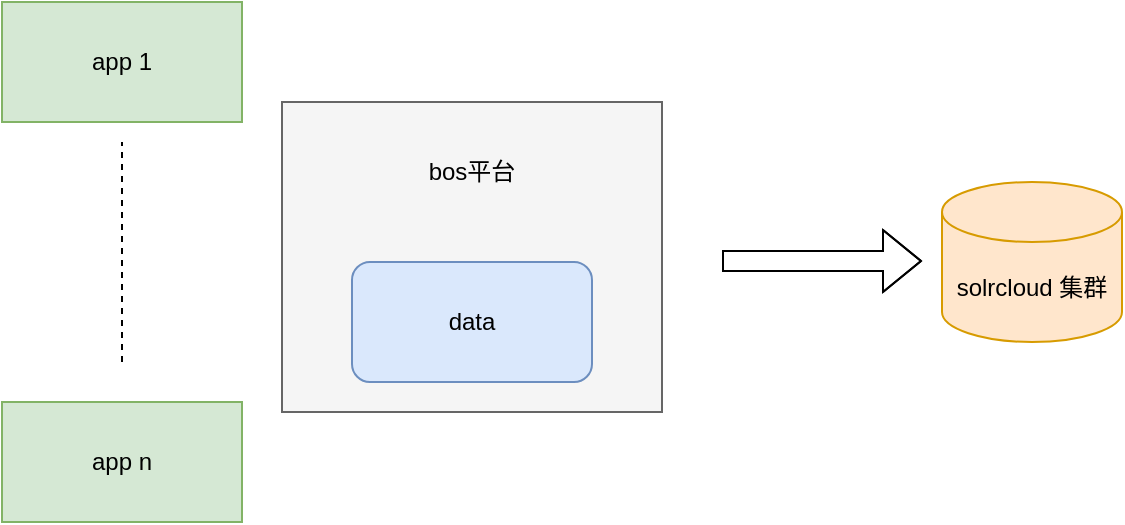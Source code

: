 <mxfile version="16.2.7" type="github">
  <diagram id="9c-g7NWSIIHrNL_tZPWi" name="Page-1">
    <mxGraphModel dx="946" dy="557" grid="1" gridSize="10" guides="1" tooltips="1" connect="1" arrows="1" fold="1" page="1" pageScale="1" pageWidth="827" pageHeight="1169" math="0" shadow="0">
      <root>
        <mxCell id="0" />
        <mxCell id="1" parent="0" />
        <mxCell id="YjAWKfuC1T67nVjEdTk0-1" value="app 1" style="rounded=0;whiteSpace=wrap;html=1;fillColor=#d5e8d4;strokeColor=#82b366;" vertex="1" parent="1">
          <mxGeometry x="60" y="160" width="120" height="60" as="geometry" />
        </mxCell>
        <mxCell id="YjAWKfuC1T67nVjEdTk0-4" value="app n" style="rounded=0;whiteSpace=wrap;html=1;fillColor=#d5e8d4;strokeColor=#82b366;" vertex="1" parent="1">
          <mxGeometry x="60" y="360" width="120" height="60" as="geometry" />
        </mxCell>
        <mxCell id="YjAWKfuC1T67nVjEdTk0-8" value="" style="shape=flexArrow;endArrow=classic;html=1;rounded=0;" edge="1" parent="1">
          <mxGeometry width="50" height="50" relative="1" as="geometry">
            <mxPoint x="420" y="289.5" as="sourcePoint" />
            <mxPoint x="520" y="289.5" as="targetPoint" />
            <Array as="points">
              <mxPoint x="490" y="289.5" />
            </Array>
          </mxGeometry>
        </mxCell>
        <mxCell id="YjAWKfuC1T67nVjEdTk0-9" value="solrcloud 集群" style="shape=cylinder3;whiteSpace=wrap;html=1;boundedLbl=1;backgroundOutline=1;size=15;fillColor=#ffe6cc;strokeColor=#d79b00;" vertex="1" parent="1">
          <mxGeometry x="530" y="250" width="90" height="80" as="geometry" />
        </mxCell>
        <mxCell id="YjAWKfuC1T67nVjEdTk0-11" value="" style="rounded=0;whiteSpace=wrap;html=1;fillColor=#f5f5f5;fontColor=#333333;strokeColor=#666666;" vertex="1" parent="1">
          <mxGeometry x="200" y="210" width="190" height="155" as="geometry" />
        </mxCell>
        <mxCell id="YjAWKfuC1T67nVjEdTk0-10" value="data" style="rounded=1;whiteSpace=wrap;html=1;fillColor=#dae8fc;strokeColor=#6c8ebf;" vertex="1" parent="1">
          <mxGeometry x="235" y="290" width="120" height="60" as="geometry" />
        </mxCell>
        <mxCell id="YjAWKfuC1T67nVjEdTk0-12" value="bos平台" style="text;html=1;strokeColor=none;fillColor=none;align=center;verticalAlign=middle;whiteSpace=wrap;rounded=0;" vertex="1" parent="1">
          <mxGeometry x="265" y="230" width="60" height="30" as="geometry" />
        </mxCell>
        <mxCell id="YjAWKfuC1T67nVjEdTk0-13" value="" style="endArrow=none;dashed=1;html=1;rounded=0;" edge="1" parent="1">
          <mxGeometry width="50" height="50" relative="1" as="geometry">
            <mxPoint x="120" y="340" as="sourcePoint" />
            <mxPoint x="120" y="230" as="targetPoint" />
          </mxGeometry>
        </mxCell>
      </root>
    </mxGraphModel>
  </diagram>
</mxfile>
